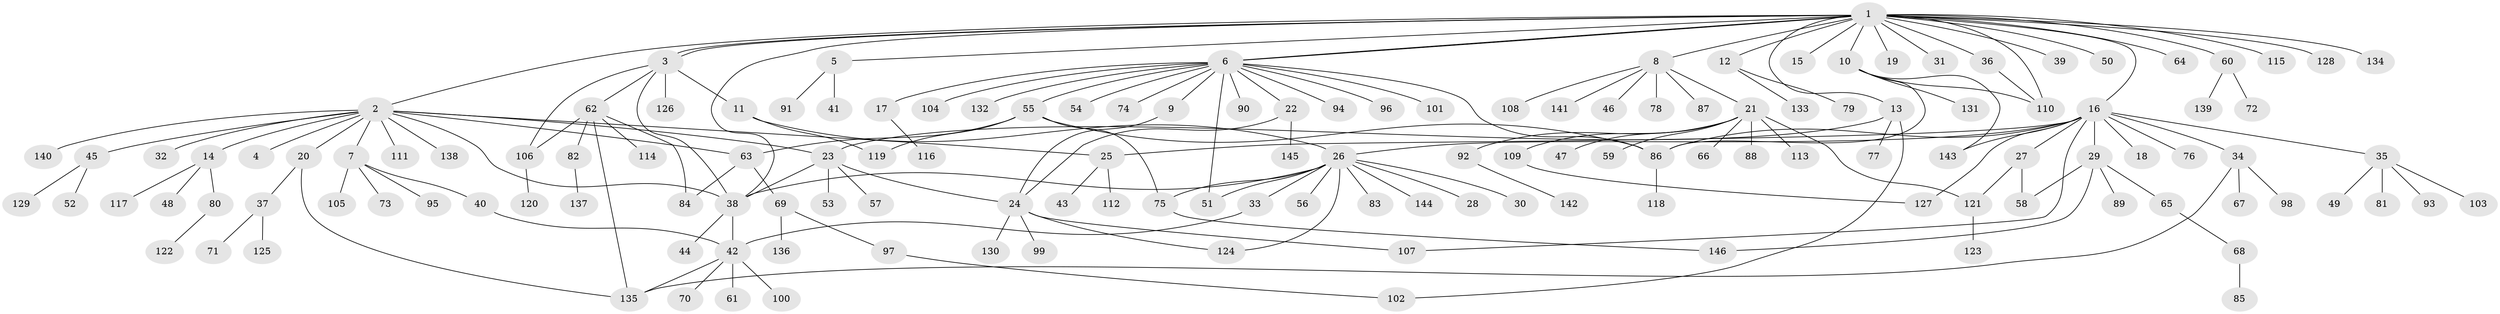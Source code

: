 // Generated by graph-tools (version 1.1) at 2025/01/03/09/25 03:01:42]
// undirected, 146 vertices, 180 edges
graph export_dot {
graph [start="1"]
  node [color=gray90,style=filled];
  1;
  2;
  3;
  4;
  5;
  6;
  7;
  8;
  9;
  10;
  11;
  12;
  13;
  14;
  15;
  16;
  17;
  18;
  19;
  20;
  21;
  22;
  23;
  24;
  25;
  26;
  27;
  28;
  29;
  30;
  31;
  32;
  33;
  34;
  35;
  36;
  37;
  38;
  39;
  40;
  41;
  42;
  43;
  44;
  45;
  46;
  47;
  48;
  49;
  50;
  51;
  52;
  53;
  54;
  55;
  56;
  57;
  58;
  59;
  60;
  61;
  62;
  63;
  64;
  65;
  66;
  67;
  68;
  69;
  70;
  71;
  72;
  73;
  74;
  75;
  76;
  77;
  78;
  79;
  80;
  81;
  82;
  83;
  84;
  85;
  86;
  87;
  88;
  89;
  90;
  91;
  92;
  93;
  94;
  95;
  96;
  97;
  98;
  99;
  100;
  101;
  102;
  103;
  104;
  105;
  106;
  107;
  108;
  109;
  110;
  111;
  112;
  113;
  114;
  115;
  116;
  117;
  118;
  119;
  120;
  121;
  122;
  123;
  124;
  125;
  126;
  127;
  128;
  129;
  130;
  131;
  132;
  133;
  134;
  135;
  136;
  137;
  138;
  139;
  140;
  141;
  142;
  143;
  144;
  145;
  146;
  1 -- 2;
  1 -- 3;
  1 -- 3;
  1 -- 5;
  1 -- 6;
  1 -- 6;
  1 -- 8;
  1 -- 10;
  1 -- 12;
  1 -- 13;
  1 -- 15;
  1 -- 16;
  1 -- 19;
  1 -- 31;
  1 -- 36;
  1 -- 38;
  1 -- 39;
  1 -- 50;
  1 -- 60;
  1 -- 64;
  1 -- 110;
  1 -- 115;
  1 -- 128;
  1 -- 134;
  2 -- 4;
  2 -- 7;
  2 -- 14;
  2 -- 20;
  2 -- 23;
  2 -- 25;
  2 -- 32;
  2 -- 38;
  2 -- 45;
  2 -- 63;
  2 -- 111;
  2 -- 138;
  2 -- 140;
  3 -- 11;
  3 -- 38;
  3 -- 62;
  3 -- 106;
  3 -- 126;
  5 -- 41;
  5 -- 91;
  6 -- 9;
  6 -- 17;
  6 -- 22;
  6 -- 51;
  6 -- 54;
  6 -- 55;
  6 -- 74;
  6 -- 86;
  6 -- 90;
  6 -- 94;
  6 -- 96;
  6 -- 101;
  6 -- 104;
  6 -- 132;
  7 -- 40;
  7 -- 73;
  7 -- 95;
  7 -- 105;
  8 -- 21;
  8 -- 46;
  8 -- 78;
  8 -- 87;
  8 -- 108;
  8 -- 141;
  9 -- 24;
  10 -- 86;
  10 -- 110;
  10 -- 131;
  10 -- 143;
  11 -- 26;
  11 -- 119;
  12 -- 79;
  12 -- 133;
  13 -- 23;
  13 -- 77;
  13 -- 102;
  14 -- 48;
  14 -- 80;
  14 -- 117;
  16 -- 18;
  16 -- 25;
  16 -- 26;
  16 -- 27;
  16 -- 29;
  16 -- 34;
  16 -- 35;
  16 -- 76;
  16 -- 86;
  16 -- 107;
  16 -- 127;
  16 -- 143;
  17 -- 116;
  20 -- 37;
  20 -- 135;
  21 -- 47;
  21 -- 59;
  21 -- 66;
  21 -- 88;
  21 -- 92;
  21 -- 109;
  21 -- 113;
  21 -- 121;
  22 -- 24;
  22 -- 145;
  23 -- 24;
  23 -- 38;
  23 -- 53;
  23 -- 57;
  24 -- 99;
  24 -- 107;
  24 -- 124;
  24 -- 130;
  25 -- 43;
  25 -- 112;
  26 -- 28;
  26 -- 30;
  26 -- 33;
  26 -- 38;
  26 -- 51;
  26 -- 56;
  26 -- 75;
  26 -- 83;
  26 -- 124;
  26 -- 144;
  27 -- 58;
  27 -- 121;
  29 -- 58;
  29 -- 65;
  29 -- 89;
  29 -- 146;
  33 -- 42;
  34 -- 67;
  34 -- 98;
  34 -- 135;
  35 -- 49;
  35 -- 81;
  35 -- 93;
  35 -- 103;
  36 -- 110;
  37 -- 71;
  37 -- 125;
  38 -- 42;
  38 -- 44;
  40 -- 42;
  42 -- 61;
  42 -- 70;
  42 -- 100;
  42 -- 135;
  45 -- 52;
  45 -- 129;
  55 -- 63;
  55 -- 75;
  55 -- 86;
  55 -- 119;
  60 -- 72;
  60 -- 139;
  62 -- 82;
  62 -- 84;
  62 -- 106;
  62 -- 114;
  62 -- 135;
  63 -- 69;
  63 -- 84;
  65 -- 68;
  68 -- 85;
  69 -- 97;
  69 -- 136;
  75 -- 146;
  80 -- 122;
  82 -- 137;
  86 -- 118;
  92 -- 142;
  97 -- 102;
  106 -- 120;
  109 -- 127;
  121 -- 123;
}
